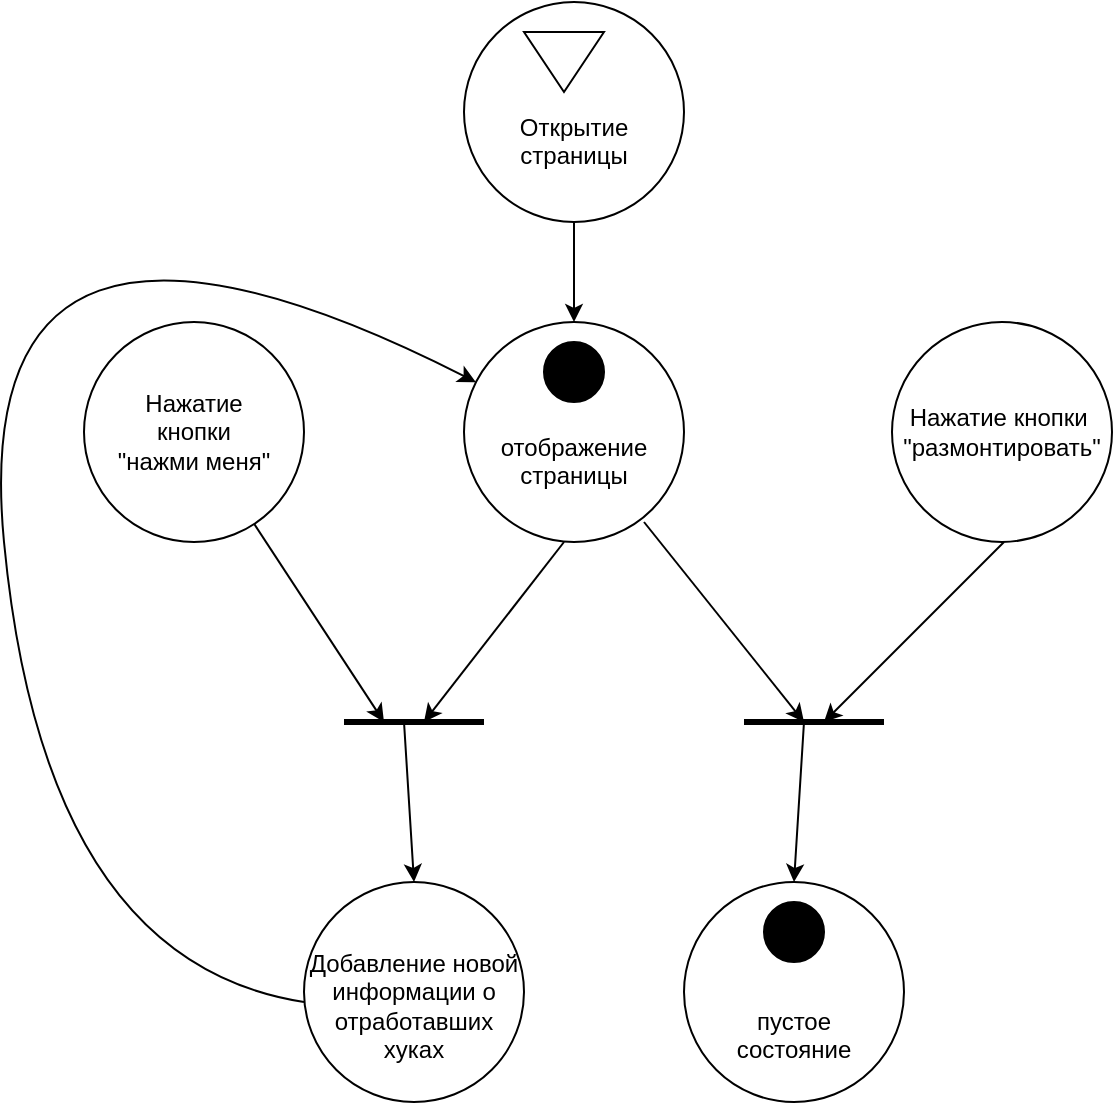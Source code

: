 <mxfile version="22.0.8" type="device">
  <diagram name="Страница — 1" id="Hrbx1KmNpEyVZf2BnhBt">
    <mxGraphModel dx="2213" dy="751" grid="1" gridSize="10" guides="1" tooltips="1" connect="1" arrows="1" fold="1" page="1" pageScale="1" pageWidth="827" pageHeight="1169" math="0" shadow="0">
      <root>
        <mxCell id="0" />
        <mxCell id="1" parent="0" />
        <mxCell id="n9FYxXZpF2rJdnw8TL6y-3" value="" style="edgeStyle=orthogonalEdgeStyle;rounded=0;orthogonalLoop=1;jettySize=auto;html=1;" parent="1" source="n9FYxXZpF2rJdnw8TL6y-1" target="n9FYxXZpF2rJdnw8TL6y-2" edge="1">
          <mxGeometry relative="1" as="geometry" />
        </mxCell>
        <mxCell id="n9FYxXZpF2rJdnw8TL6y-1" value="&lt;br&gt;&lt;br&gt;Открытие&lt;br&gt;страницы" style="ellipse;whiteSpace=wrap;html=1;aspect=fixed;" parent="1" vertex="1">
          <mxGeometry x="230" y="35" width="110" height="110" as="geometry" />
        </mxCell>
        <mxCell id="n9FYxXZpF2rJdnw8TL6y-2" value="&lt;br&gt;&lt;br&gt;отображение&lt;br&gt;страницы" style="ellipse;whiteSpace=wrap;html=1;aspect=fixed;" parent="1" vertex="1">
          <mxGeometry x="230" y="195" width="110" height="110" as="geometry" />
        </mxCell>
        <mxCell id="n9FYxXZpF2rJdnw8TL6y-6" value="" style="triangle;whiteSpace=wrap;html=1;rotation=90;" parent="1" vertex="1">
          <mxGeometry x="265" y="45" width="30" height="40" as="geometry" />
        </mxCell>
        <mxCell id="n9FYxXZpF2rJdnw8TL6y-7" value="" style="ellipse;whiteSpace=wrap;html=1;aspect=fixed;fillColor=#000000;" parent="1" vertex="1">
          <mxGeometry x="270" y="205" width="30" height="30" as="geometry" />
        </mxCell>
        <mxCell id="n9FYxXZpF2rJdnw8TL6y-12" value="" style="endArrow=classic;html=1;rounded=0;" parent="1" source="n9FYxXZpF2rJdnw8TL6y-4" edge="1">
          <mxGeometry width="50" height="50" relative="1" as="geometry">
            <mxPoint x="130" y="235" as="sourcePoint" />
            <mxPoint x="190" y="395" as="targetPoint" />
          </mxGeometry>
        </mxCell>
        <mxCell id="n9FYxXZpF2rJdnw8TL6y-19" value="Нажатие кнопки&amp;nbsp;&lt;br&gt;&quot;размонтировать&quot;" style="ellipse;whiteSpace=wrap;html=1;aspect=fixed;" parent="1" vertex="1">
          <mxGeometry x="444" y="195" width="110" height="110" as="geometry" />
        </mxCell>
        <mxCell id="n9FYxXZpF2rJdnw8TL6y-34" value="" style="endArrow=classic;html=1;rounded=0;" parent="1" target="n9FYxXZpF2rJdnw8TL6y-4" edge="1">
          <mxGeometry width="50" height="50" relative="1" as="geometry">
            <mxPoint x="130" y="235" as="sourcePoint" />
            <mxPoint x="170" y="315" as="targetPoint" />
          </mxGeometry>
        </mxCell>
        <mxCell id="n9FYxXZpF2rJdnw8TL6y-4" value="Нажатие&lt;br&gt;кнопки&lt;br&gt;&quot;нажми меня&quot;" style="ellipse;whiteSpace=wrap;html=1;aspect=fixed;" parent="1" vertex="1">
          <mxGeometry x="40" y="195" width="110" height="110" as="geometry" />
        </mxCell>
        <mxCell id="n9FYxXZpF2rJdnw8TL6y-36" value="" style="endArrow=none;html=1;rounded=0;strokeWidth=3;" parent="1" edge="1">
          <mxGeometry width="50" height="50" relative="1" as="geometry">
            <mxPoint x="170" y="395" as="sourcePoint" />
            <mxPoint x="240" y="395" as="targetPoint" />
          </mxGeometry>
        </mxCell>
        <mxCell id="n9FYxXZpF2rJdnw8TL6y-37" value="" style="endArrow=classic;html=1;rounded=0;" parent="1" edge="1">
          <mxGeometry width="50" height="50" relative="1" as="geometry">
            <mxPoint x="280" y="305" as="sourcePoint" />
            <mxPoint x="210" y="395" as="targetPoint" />
          </mxGeometry>
        </mxCell>
        <mxCell id="n9FYxXZpF2rJdnw8TL6y-38" value="&lt;br&gt;Добавление новой информации о отработавших хуках" style="ellipse;whiteSpace=wrap;html=1;aspect=fixed;" parent="1" vertex="1">
          <mxGeometry x="150" y="475" width="110" height="110" as="geometry" />
        </mxCell>
        <mxCell id="n9FYxXZpF2rJdnw8TL6y-39" value="" style="endArrow=classic;html=1;rounded=0;entryX=0.5;entryY=0;entryDx=0;entryDy=0;" parent="1" target="n9FYxXZpF2rJdnw8TL6y-38" edge="1">
          <mxGeometry width="50" height="50" relative="1" as="geometry">
            <mxPoint x="200" y="395" as="sourcePoint" />
            <mxPoint x="250" y="345" as="targetPoint" />
          </mxGeometry>
        </mxCell>
        <mxCell id="n9FYxXZpF2rJdnw8TL6y-40" value="" style="endArrow=none;html=1;rounded=0;strokeWidth=3;" parent="1" edge="1">
          <mxGeometry width="50" height="50" relative="1" as="geometry">
            <mxPoint x="370" y="395" as="sourcePoint" />
            <mxPoint x="440" y="395" as="targetPoint" />
          </mxGeometry>
        </mxCell>
        <mxCell id="n9FYxXZpF2rJdnw8TL6y-41" value="" style="endArrow=classic;html=1;rounded=0;" parent="1" edge="1">
          <mxGeometry width="50" height="50" relative="1" as="geometry">
            <mxPoint x="320" y="295" as="sourcePoint" />
            <mxPoint x="400" y="395" as="targetPoint" />
          </mxGeometry>
        </mxCell>
        <mxCell id="n9FYxXZpF2rJdnw8TL6y-42" value="" style="endArrow=classic;html=1;rounded=0;" parent="1" edge="1">
          <mxGeometry width="50" height="50" relative="1" as="geometry">
            <mxPoint x="500" y="305" as="sourcePoint" />
            <mxPoint x="410" y="395" as="targetPoint" />
          </mxGeometry>
        </mxCell>
        <mxCell id="n9FYxXZpF2rJdnw8TL6y-45" value="" style="curved=1;endArrow=classic;html=1;rounded=0;" parent="1" target="n9FYxXZpF2rJdnw8TL6y-2" edge="1">
          <mxGeometry width="50" height="50" relative="1" as="geometry">
            <mxPoint x="150" y="535" as="sourcePoint" />
            <mxPoint x="200" y="485" as="targetPoint" />
            <Array as="points">
              <mxPoint x="20" y="515" />
              <mxPoint x="-20" y="95" />
            </Array>
          </mxGeometry>
        </mxCell>
        <mxCell id="O4nke1Nj577BQN_JRRjG-1" value="&lt;br&gt;&lt;br&gt;&lt;br&gt;пустое&lt;br&gt;состояние" style="ellipse;whiteSpace=wrap;html=1;aspect=fixed;" vertex="1" parent="1">
          <mxGeometry x="340" y="475" width="110" height="110" as="geometry" />
        </mxCell>
        <mxCell id="O4nke1Nj577BQN_JRRjG-2" value="" style="ellipse;whiteSpace=wrap;html=1;aspect=fixed;fillColor=#000000;" vertex="1" parent="1">
          <mxGeometry x="380" y="485" width="30" height="30" as="geometry" />
        </mxCell>
        <mxCell id="O4nke1Nj577BQN_JRRjG-3" value="" style="endArrow=classic;html=1;rounded=0;entryX=0.5;entryY=0;entryDx=0;entryDy=0;" edge="1" parent="1" target="O4nke1Nj577BQN_JRRjG-1">
          <mxGeometry width="50" height="50" relative="1" as="geometry">
            <mxPoint x="400" y="395" as="sourcePoint" />
            <mxPoint x="450" y="345" as="targetPoint" />
          </mxGeometry>
        </mxCell>
      </root>
    </mxGraphModel>
  </diagram>
</mxfile>
